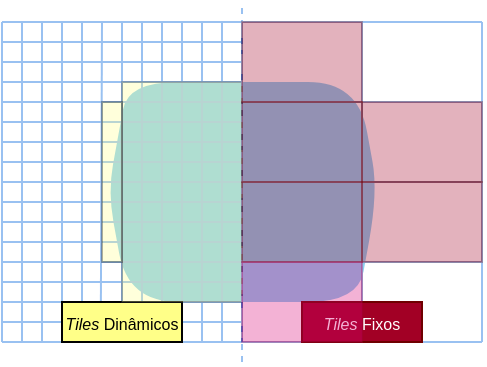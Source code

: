 <mxfile version="22.1.16" type="github">
  <diagram name="Página-1" id="VW0psl7SsAsIZURnIjER">
    <mxGraphModel dx="768" dy="402" grid="1" gridSize="10" guides="1" tooltips="1" connect="1" arrows="1" fold="1" page="1" pageScale="1" pageWidth="827" pageHeight="1169" math="0" shadow="0">
      <root>
        <mxCell id="0" />
        <mxCell id="1" parent="0" />
        <mxCell id="-7PMoW8EQu9o0nT-vbZN-1" value="" style="shape=hexagon;perimeter=hexagonPerimeter2;whiteSpace=wrap;html=1;fixedSize=1;rounded=1;shadow=0;opacity=50;fillStyle=auto;fillColor=#1ba1e2;strokeColor=none;fontColor=#ffffff;size=10;arcSize=50;" vertex="1" parent="1">
          <mxGeometry x="573" y="350" width="135" height="110" as="geometry" />
        </mxCell>
        <mxCell id="-7PMoW8EQu9o0nT-vbZN-2" value="" style="endArrow=none;html=1;rounded=0;exitX=0.002;exitY=0.144;exitDx=0;exitDy=0;exitPerimeter=0;strokeColor=#99C1F1;" edge="1" parent="1">
          <mxGeometry width="50" height="50" relative="1" as="geometry">
            <mxPoint x="520" y="320" as="sourcePoint" />
            <mxPoint x="760" y="320" as="targetPoint" />
          </mxGeometry>
        </mxCell>
        <mxCell id="-7PMoW8EQu9o0nT-vbZN-3" value="" style="endArrow=none;html=1;rounded=0;exitX=0.002;exitY=0.144;exitDx=0;exitDy=0;exitPerimeter=0;strokeColor=#99C1F1;" edge="1" parent="1">
          <mxGeometry width="50" height="50" relative="1" as="geometry">
            <mxPoint x="520" y="360" as="sourcePoint" />
            <mxPoint x="640" y="360" as="targetPoint" />
          </mxGeometry>
        </mxCell>
        <mxCell id="-7PMoW8EQu9o0nT-vbZN-4" value="" style="endArrow=none;html=1;rounded=0;exitX=0.002;exitY=0.144;exitDx=0;exitDy=0;exitPerimeter=0;strokeColor=#99C1F1;" edge="1" parent="1">
          <mxGeometry width="50" height="50" relative="1" as="geometry">
            <mxPoint x="520" y="350" as="sourcePoint" />
            <mxPoint x="640" y="350" as="targetPoint" />
          </mxGeometry>
        </mxCell>
        <mxCell id="-7PMoW8EQu9o0nT-vbZN-5" value="" style="endArrow=none;html=1;rounded=0;exitX=0.002;exitY=0.144;exitDx=0;exitDy=0;exitPerimeter=0;strokeColor=#99C1F1;" edge="1" parent="1">
          <mxGeometry width="50" height="50" relative="1" as="geometry">
            <mxPoint x="520" y="340" as="sourcePoint" />
            <mxPoint x="640" y="340" as="targetPoint" />
          </mxGeometry>
        </mxCell>
        <mxCell id="-7PMoW8EQu9o0nT-vbZN-6" value="" style="endArrow=none;html=1;rounded=0;exitX=0.002;exitY=0.144;exitDx=0;exitDy=0;exitPerimeter=0;strokeColor=#99C1F1;" edge="1" parent="1">
          <mxGeometry width="50" height="50" relative="1" as="geometry">
            <mxPoint x="520" y="330" as="sourcePoint" />
            <mxPoint x="640" y="330" as="targetPoint" />
          </mxGeometry>
        </mxCell>
        <mxCell id="-7PMoW8EQu9o0nT-vbZN-7" value="" style="endArrow=none;html=1;rounded=0;exitX=0.002;exitY=0.144;exitDx=0;exitDy=0;exitPerimeter=0;strokeColor=#99C1F1;" edge="1" parent="1">
          <mxGeometry width="50" height="50" relative="1" as="geometry">
            <mxPoint x="520" y="370" as="sourcePoint" />
            <mxPoint x="640" y="370" as="targetPoint" />
          </mxGeometry>
        </mxCell>
        <mxCell id="-7PMoW8EQu9o0nT-vbZN-8" value="" style="endArrow=none;html=1;rounded=0;exitX=0.002;exitY=0.144;exitDx=0;exitDy=0;exitPerimeter=0;strokeColor=#99C1F1;" edge="1" parent="1">
          <mxGeometry width="50" height="50" relative="1" as="geometry">
            <mxPoint x="520" y="380" as="sourcePoint" />
            <mxPoint x="640" y="380" as="targetPoint" />
          </mxGeometry>
        </mxCell>
        <mxCell id="-7PMoW8EQu9o0nT-vbZN-9" value="" style="endArrow=none;html=1;rounded=0;exitX=0.002;exitY=0.144;exitDx=0;exitDy=0;exitPerimeter=0;strokeColor=#99C1F1;" edge="1" parent="1">
          <mxGeometry width="50" height="50" relative="1" as="geometry">
            <mxPoint x="520" y="390" as="sourcePoint" />
            <mxPoint x="640" y="390" as="targetPoint" />
          </mxGeometry>
        </mxCell>
        <mxCell id="-7PMoW8EQu9o0nT-vbZN-10" value="" style="endArrow=none;html=1;rounded=0;exitX=0.002;exitY=0.144;exitDx=0;exitDy=0;exitPerimeter=0;strokeColor=#99C1F1;" edge="1" parent="1">
          <mxGeometry width="50" height="50" relative="1" as="geometry">
            <mxPoint x="520" y="400" as="sourcePoint" />
            <mxPoint x="640" y="400" as="targetPoint" />
          </mxGeometry>
        </mxCell>
        <mxCell id="-7PMoW8EQu9o0nT-vbZN-11" value="" style="endArrow=none;html=1;rounded=0;exitX=0.002;exitY=0.144;exitDx=0;exitDy=0;exitPerimeter=0;strokeColor=#99C1F1;" edge="1" parent="1">
          <mxGeometry width="50" height="50" relative="1" as="geometry">
            <mxPoint x="520" y="410" as="sourcePoint" />
            <mxPoint x="640" y="410" as="targetPoint" />
          </mxGeometry>
        </mxCell>
        <mxCell id="-7PMoW8EQu9o0nT-vbZN-12" value="" style="endArrow=none;html=1;rounded=0;exitX=0.002;exitY=0.144;exitDx=0;exitDy=0;exitPerimeter=0;strokeColor=#99C1F1;" edge="1" parent="1">
          <mxGeometry width="50" height="50" relative="1" as="geometry">
            <mxPoint x="520" y="420" as="sourcePoint" />
            <mxPoint x="640" y="420" as="targetPoint" />
          </mxGeometry>
        </mxCell>
        <mxCell id="-7PMoW8EQu9o0nT-vbZN-13" value="" style="endArrow=none;html=1;rounded=0;exitX=0.002;exitY=0.144;exitDx=0;exitDy=0;exitPerimeter=0;strokeColor=#99C1F1;" edge="1" parent="1">
          <mxGeometry width="50" height="50" relative="1" as="geometry">
            <mxPoint x="520" y="430" as="sourcePoint" />
            <mxPoint x="640" y="430" as="targetPoint" />
          </mxGeometry>
        </mxCell>
        <mxCell id="-7PMoW8EQu9o0nT-vbZN-14" value="" style="endArrow=none;html=1;rounded=0;exitX=0.002;exitY=0.144;exitDx=0;exitDy=0;exitPerimeter=0;strokeColor=#99C1F1;" edge="1" parent="1">
          <mxGeometry width="50" height="50" relative="1" as="geometry">
            <mxPoint x="520" y="440" as="sourcePoint" />
            <mxPoint x="640" y="440" as="targetPoint" />
          </mxGeometry>
        </mxCell>
        <mxCell id="-7PMoW8EQu9o0nT-vbZN-15" value="" style="endArrow=none;html=1;rounded=0;exitX=0.002;exitY=0.144;exitDx=0;exitDy=0;exitPerimeter=0;strokeColor=#99C1F1;" edge="1" parent="1">
          <mxGeometry width="50" height="50" relative="1" as="geometry">
            <mxPoint x="520" y="450" as="sourcePoint" />
            <mxPoint x="640" y="450" as="targetPoint" />
          </mxGeometry>
        </mxCell>
        <mxCell id="-7PMoW8EQu9o0nT-vbZN-16" value="" style="endArrow=none;html=1;rounded=0;exitX=0.002;exitY=0.144;exitDx=0;exitDy=0;exitPerimeter=0;strokeColor=#99C1F1;" edge="1" parent="1">
          <mxGeometry width="50" height="50" relative="1" as="geometry">
            <mxPoint x="520" y="460" as="sourcePoint" />
            <mxPoint x="640" y="460" as="targetPoint" />
          </mxGeometry>
        </mxCell>
        <mxCell id="-7PMoW8EQu9o0nT-vbZN-17" value="" style="endArrow=none;html=1;rounded=0;exitX=0.002;exitY=0.144;exitDx=0;exitDy=0;exitPerimeter=0;strokeColor=#99C1F1;" edge="1" parent="1">
          <mxGeometry width="50" height="50" relative="1" as="geometry">
            <mxPoint x="520" y="470" as="sourcePoint" />
            <mxPoint x="640" y="470" as="targetPoint" />
          </mxGeometry>
        </mxCell>
        <mxCell id="-7PMoW8EQu9o0nT-vbZN-18" value="" style="endArrow=none;html=1;rounded=0;exitX=0.002;exitY=0.144;exitDx=0;exitDy=0;exitPerimeter=0;strokeColor=#99C1F1;" edge="1" parent="1">
          <mxGeometry width="50" height="50" relative="1" as="geometry">
            <mxPoint x="520" y="480" as="sourcePoint" />
            <mxPoint x="640" y="480" as="targetPoint" />
          </mxGeometry>
        </mxCell>
        <mxCell id="-7PMoW8EQu9o0nT-vbZN-19" value="" style="endArrow=none;html=1;rounded=0;exitX=0.002;exitY=0.144;exitDx=0;exitDy=0;exitPerimeter=0;strokeColor=#99C1F1;" edge="1" parent="1">
          <mxGeometry width="50" height="50" relative="1" as="geometry">
            <mxPoint x="640" y="360" as="sourcePoint" />
            <mxPoint x="760" y="360" as="targetPoint" />
          </mxGeometry>
        </mxCell>
        <mxCell id="-7PMoW8EQu9o0nT-vbZN-20" value="" style="endArrow=none;html=1;rounded=0;exitX=0.002;exitY=0.144;exitDx=0;exitDy=0;exitPerimeter=0;strokeColor=#99C1F1;" edge="1" parent="1">
          <mxGeometry width="50" height="50" relative="1" as="geometry">
            <mxPoint x="640" y="400" as="sourcePoint" />
            <mxPoint x="760" y="400" as="targetPoint" />
          </mxGeometry>
        </mxCell>
        <mxCell id="-7PMoW8EQu9o0nT-vbZN-21" value="" style="endArrow=none;html=1;rounded=0;exitX=0.002;exitY=0.144;exitDx=0;exitDy=0;exitPerimeter=0;strokeColor=#99C1F1;" edge="1" parent="1">
          <mxGeometry width="50" height="50" relative="1" as="geometry">
            <mxPoint x="640" y="440" as="sourcePoint" />
            <mxPoint x="760" y="440" as="targetPoint" />
          </mxGeometry>
        </mxCell>
        <mxCell id="-7PMoW8EQu9o0nT-vbZN-22" value="" style="endArrow=none;html=1;rounded=0;exitX=0.002;exitY=0.144;exitDx=0;exitDy=0;exitPerimeter=0;strokeColor=#99C1F1;" edge="1" parent="1">
          <mxGeometry width="50" height="50" relative="1" as="geometry">
            <mxPoint x="640" y="480" as="sourcePoint" />
            <mxPoint x="760" y="480" as="targetPoint" />
          </mxGeometry>
        </mxCell>
        <mxCell id="-7PMoW8EQu9o0nT-vbZN-23" value="" style="endArrow=none;html=1;rounded=0;strokeColor=#99C1F1;" edge="1" parent="1">
          <mxGeometry width="50" height="50" relative="1" as="geometry">
            <mxPoint x="520" y="480" as="sourcePoint" />
            <mxPoint x="520" y="320" as="targetPoint" />
          </mxGeometry>
        </mxCell>
        <mxCell id="-7PMoW8EQu9o0nT-vbZN-24" value="" style="endArrow=none;html=1;rounded=0;strokeColor=#99C1F1;" edge="1" parent="1">
          <mxGeometry width="50" height="50" relative="1" as="geometry">
            <mxPoint x="640" y="480" as="sourcePoint" />
            <mxPoint x="640" y="320" as="targetPoint" />
          </mxGeometry>
        </mxCell>
        <mxCell id="-7PMoW8EQu9o0nT-vbZN-25" value="" style="endArrow=none;html=1;rounded=0;strokeColor=#99C1F1;" edge="1" parent="1">
          <mxGeometry width="50" height="50" relative="1" as="geometry">
            <mxPoint x="760" y="480" as="sourcePoint" />
            <mxPoint x="760" y="320" as="targetPoint" />
          </mxGeometry>
        </mxCell>
        <mxCell id="-7PMoW8EQu9o0nT-vbZN-26" value="" style="endArrow=none;html=1;rounded=0;strokeColor=#99C1F1;" edge="1" parent="1">
          <mxGeometry width="50" height="50" relative="1" as="geometry">
            <mxPoint x="700" y="480" as="sourcePoint" />
            <mxPoint x="700" y="320" as="targetPoint" />
          </mxGeometry>
        </mxCell>
        <mxCell id="-7PMoW8EQu9o0nT-vbZN-27" value="" style="endArrow=none;html=1;rounded=0;strokeColor=#3584e4;fillColor=#f5f5f5;dashed=1;dashPattern=8 8;gradientColor=#b3b3b3;" edge="1" parent="1">
          <mxGeometry width="50" height="50" relative="1" as="geometry">
            <mxPoint x="640" y="480" as="sourcePoint" />
            <mxPoint x="640" y="320" as="targetPoint" />
          </mxGeometry>
        </mxCell>
        <mxCell id="-7PMoW8EQu9o0nT-vbZN-28" value="" style="endArrow=none;html=1;rounded=0;strokeColor=#99C1F1;" edge="1" parent="1">
          <mxGeometry width="50" height="50" relative="1" as="geometry">
            <mxPoint x="530" y="480" as="sourcePoint" />
            <mxPoint x="530" y="320" as="targetPoint" />
          </mxGeometry>
        </mxCell>
        <mxCell id="-7PMoW8EQu9o0nT-vbZN-29" value="" style="endArrow=none;html=1;rounded=0;strokeColor=#99C1F1;" edge="1" parent="1">
          <mxGeometry width="50" height="50" relative="1" as="geometry">
            <mxPoint x="540" y="480" as="sourcePoint" />
            <mxPoint x="540" y="320" as="targetPoint" />
          </mxGeometry>
        </mxCell>
        <mxCell id="-7PMoW8EQu9o0nT-vbZN-30" value="" style="endArrow=none;html=1;rounded=0;strokeColor=#99C1F1;" edge="1" parent="1">
          <mxGeometry width="50" height="50" relative="1" as="geometry">
            <mxPoint x="550" y="480" as="sourcePoint" />
            <mxPoint x="550" y="320" as="targetPoint" />
          </mxGeometry>
        </mxCell>
        <mxCell id="-7PMoW8EQu9o0nT-vbZN-31" value="" style="endArrow=none;html=1;rounded=0;strokeColor=#99C1F1;" edge="1" parent="1">
          <mxGeometry width="50" height="50" relative="1" as="geometry">
            <mxPoint x="560" y="480" as="sourcePoint" />
            <mxPoint x="560" y="320" as="targetPoint" />
          </mxGeometry>
        </mxCell>
        <mxCell id="-7PMoW8EQu9o0nT-vbZN-32" value="" style="endArrow=none;html=1;rounded=0;strokeColor=#99C1F1;exitX=0.324;exitY=0.008;exitDx=0;exitDy=0;exitPerimeter=0;" edge="1" parent="1" source="-7PMoW8EQu9o0nT-vbZN-40">
          <mxGeometry width="50" height="50" relative="1" as="geometry">
            <mxPoint x="570" y="480" as="sourcePoint" />
            <mxPoint x="570" y="320" as="targetPoint" />
          </mxGeometry>
        </mxCell>
        <mxCell id="-7PMoW8EQu9o0nT-vbZN-33" value="" style="endArrow=none;html=1;rounded=0;strokeColor=#99C1F1;" edge="1" parent="1">
          <mxGeometry width="50" height="50" relative="1" as="geometry">
            <mxPoint x="580" y="480" as="sourcePoint" />
            <mxPoint x="580" y="320" as="targetPoint" />
          </mxGeometry>
        </mxCell>
        <mxCell id="-7PMoW8EQu9o0nT-vbZN-34" value="" style="endArrow=none;html=1;rounded=0;strokeColor=#99C1F1;" edge="1" parent="1">
          <mxGeometry width="50" height="50" relative="1" as="geometry">
            <mxPoint x="590" y="480" as="sourcePoint" />
            <mxPoint x="590" y="320" as="targetPoint" />
          </mxGeometry>
        </mxCell>
        <mxCell id="-7PMoW8EQu9o0nT-vbZN-35" value="" style="endArrow=none;html=1;rounded=0;strokeColor=#99C1F1;" edge="1" parent="1">
          <mxGeometry width="50" height="50" relative="1" as="geometry">
            <mxPoint x="600" y="480" as="sourcePoint" />
            <mxPoint x="600" y="320" as="targetPoint" />
          </mxGeometry>
        </mxCell>
        <mxCell id="-7PMoW8EQu9o0nT-vbZN-36" value="" style="endArrow=none;html=1;rounded=0;strokeColor=#99C1F1;" edge="1" parent="1">
          <mxGeometry width="50" height="50" relative="1" as="geometry">
            <mxPoint x="610" y="480" as="sourcePoint" />
            <mxPoint x="610" y="320" as="targetPoint" />
          </mxGeometry>
        </mxCell>
        <mxCell id="-7PMoW8EQu9o0nT-vbZN-37" value="" style="endArrow=none;html=1;rounded=0;strokeColor=#99C1F1;" edge="1" parent="1">
          <mxGeometry width="50" height="50" relative="1" as="geometry">
            <mxPoint x="620" y="480" as="sourcePoint" />
            <mxPoint x="620" y="320" as="targetPoint" />
          </mxGeometry>
        </mxCell>
        <mxCell id="-7PMoW8EQu9o0nT-vbZN-38" value="" style="endArrow=none;html=1;rounded=0;strokeColor=#99C1F1;" edge="1" parent="1">
          <mxGeometry width="50" height="50" relative="1" as="geometry">
            <mxPoint x="630" y="480" as="sourcePoint" />
            <mxPoint x="630" y="320" as="targetPoint" />
          </mxGeometry>
        </mxCell>
        <mxCell id="-7PMoW8EQu9o0nT-vbZN-39" value="" style="endArrow=none;html=1;rounded=0;strokeColor=#99C1F1;" edge="1" parent="1" target="-7PMoW8EQu9o0nT-vbZN-40">
          <mxGeometry width="50" height="50" relative="1" as="geometry">
            <mxPoint x="570" y="480" as="sourcePoint" />
            <mxPoint x="570" y="320" as="targetPoint" />
          </mxGeometry>
        </mxCell>
        <UserObject label="&lt;font style=&quot;font-size: 8px;&quot;&gt;&lt;i&gt;Tiles&lt;/i&gt; Dinâmicos&lt;br&gt;&lt;/font&gt;" treeRoot="1" id="-7PMoW8EQu9o0nT-vbZN-40">
          <mxCell style="whiteSpace=wrap;html=1;align=center;treeFolding=1;treeMoving=1;newEdgeStyle={&quot;edgeStyle&quot;:&quot;elbowEdgeStyle&quot;,&quot;startArrow&quot;:&quot;none&quot;,&quot;endArrow&quot;:&quot;none&quot;};fillColor=#ffff88;" vertex="1" parent="1">
            <mxGeometry x="550" y="460" width="60" height="20" as="geometry" />
          </mxCell>
        </UserObject>
        <UserObject label="&lt;font style=&quot;font-size: 8px;&quot;&gt;&lt;i&gt;Tiles&lt;/i&gt; Fixos&lt;/font&gt;" treeRoot="1" id="-7PMoW8EQu9o0nT-vbZN-41">
          <mxCell style="whiteSpace=wrap;html=1;align=center;treeFolding=1;treeMoving=1;newEdgeStyle={&quot;edgeStyle&quot;:&quot;elbowEdgeStyle&quot;,&quot;startArrow&quot;:&quot;none&quot;,&quot;endArrow&quot;:&quot;none&quot;};fillColor=#a20025;fontColor=#ffffff;strokeColor=#6F0000;" vertex="1" parent="1">
            <mxGeometry x="670" y="460" width="60" height="20" as="geometry" />
          </mxCell>
        </UserObject>
        <mxCell id="-7PMoW8EQu9o0nT-vbZN-42" value="" style="rounded=0;whiteSpace=wrap;html=1;opacity=30;fillColor=#ffff88;strokeColor=#36393d;" vertex="1" parent="1">
          <mxGeometry x="580" y="350" width="60" height="110" as="geometry" />
        </mxCell>
        <mxCell id="-7PMoW8EQu9o0nT-vbZN-43" value="" style="rounded=0;whiteSpace=wrap;html=1;opacity=30;fillColor=#ffff88;" vertex="1" parent="1">
          <mxGeometry x="570" y="360" width="10" height="80" as="geometry" />
        </mxCell>
        <mxCell id="-7PMoW8EQu9o0nT-vbZN-44" value="" style="rounded=0;whiteSpace=wrap;html=1;opacity=30;fillColor=#a20025;fontColor=#ffffff;strokeColor=#6F0000;" vertex="1" parent="1">
          <mxGeometry x="700" y="360" width="60" height="40" as="geometry" />
        </mxCell>
        <mxCell id="-7PMoW8EQu9o0nT-vbZN-45" value="" style="rounded=0;whiteSpace=wrap;html=1;opacity=30;fillColor=#a20025;fontColor=#ffffff;strokeColor=#6F0000;" vertex="1" parent="1">
          <mxGeometry x="700" y="400" width="60" height="40" as="geometry" />
        </mxCell>
        <mxCell id="-7PMoW8EQu9o0nT-vbZN-46" value="" style="endArrow=none;html=1;rounded=0;strokeColor=#99C1F1;dashed=1;" edge="1" parent="1">
          <mxGeometry width="50" height="50" relative="1" as="geometry">
            <mxPoint x="640" y="490" as="sourcePoint" />
            <mxPoint x="640" y="310" as="targetPoint" />
          </mxGeometry>
        </mxCell>
        <mxCell id="-7PMoW8EQu9o0nT-vbZN-47" value="" style="rounded=0;whiteSpace=wrap;html=1;opacity=30;fillColor=#a20025;fontColor=#ffffff;strokeColor=#6F0000;" vertex="1" parent="1">
          <mxGeometry x="640" y="360" width="60" height="40" as="geometry" />
        </mxCell>
        <mxCell id="-7PMoW8EQu9o0nT-vbZN-48" value="" style="rounded=0;whiteSpace=wrap;html=1;opacity=30;fillColor=#a20025;fontColor=#ffffff;strokeColor=#6F0000;" vertex="1" parent="1">
          <mxGeometry x="640" y="400" width="60" height="40" as="geometry" />
        </mxCell>
        <mxCell id="-7PMoW8EQu9o0nT-vbZN-49" value="" style="rounded=0;whiteSpace=wrap;html=1;opacity=30;fillColor=#a20025;fontColor=#ffffff;strokeColor=#6F0000;" vertex="1" parent="1">
          <mxGeometry x="640" y="320" width="60" height="40" as="geometry" />
        </mxCell>
        <mxCell id="-7PMoW8EQu9o0nT-vbZN-50" value="" style="rounded=0;whiteSpace=wrap;html=1;opacity=30;fillColor=#d80073;fontColor=#ffffff;strokeColor=#A50040;" vertex="1" parent="1">
          <mxGeometry x="640" y="440" width="60" height="40" as="geometry" />
        </mxCell>
      </root>
    </mxGraphModel>
  </diagram>
</mxfile>
